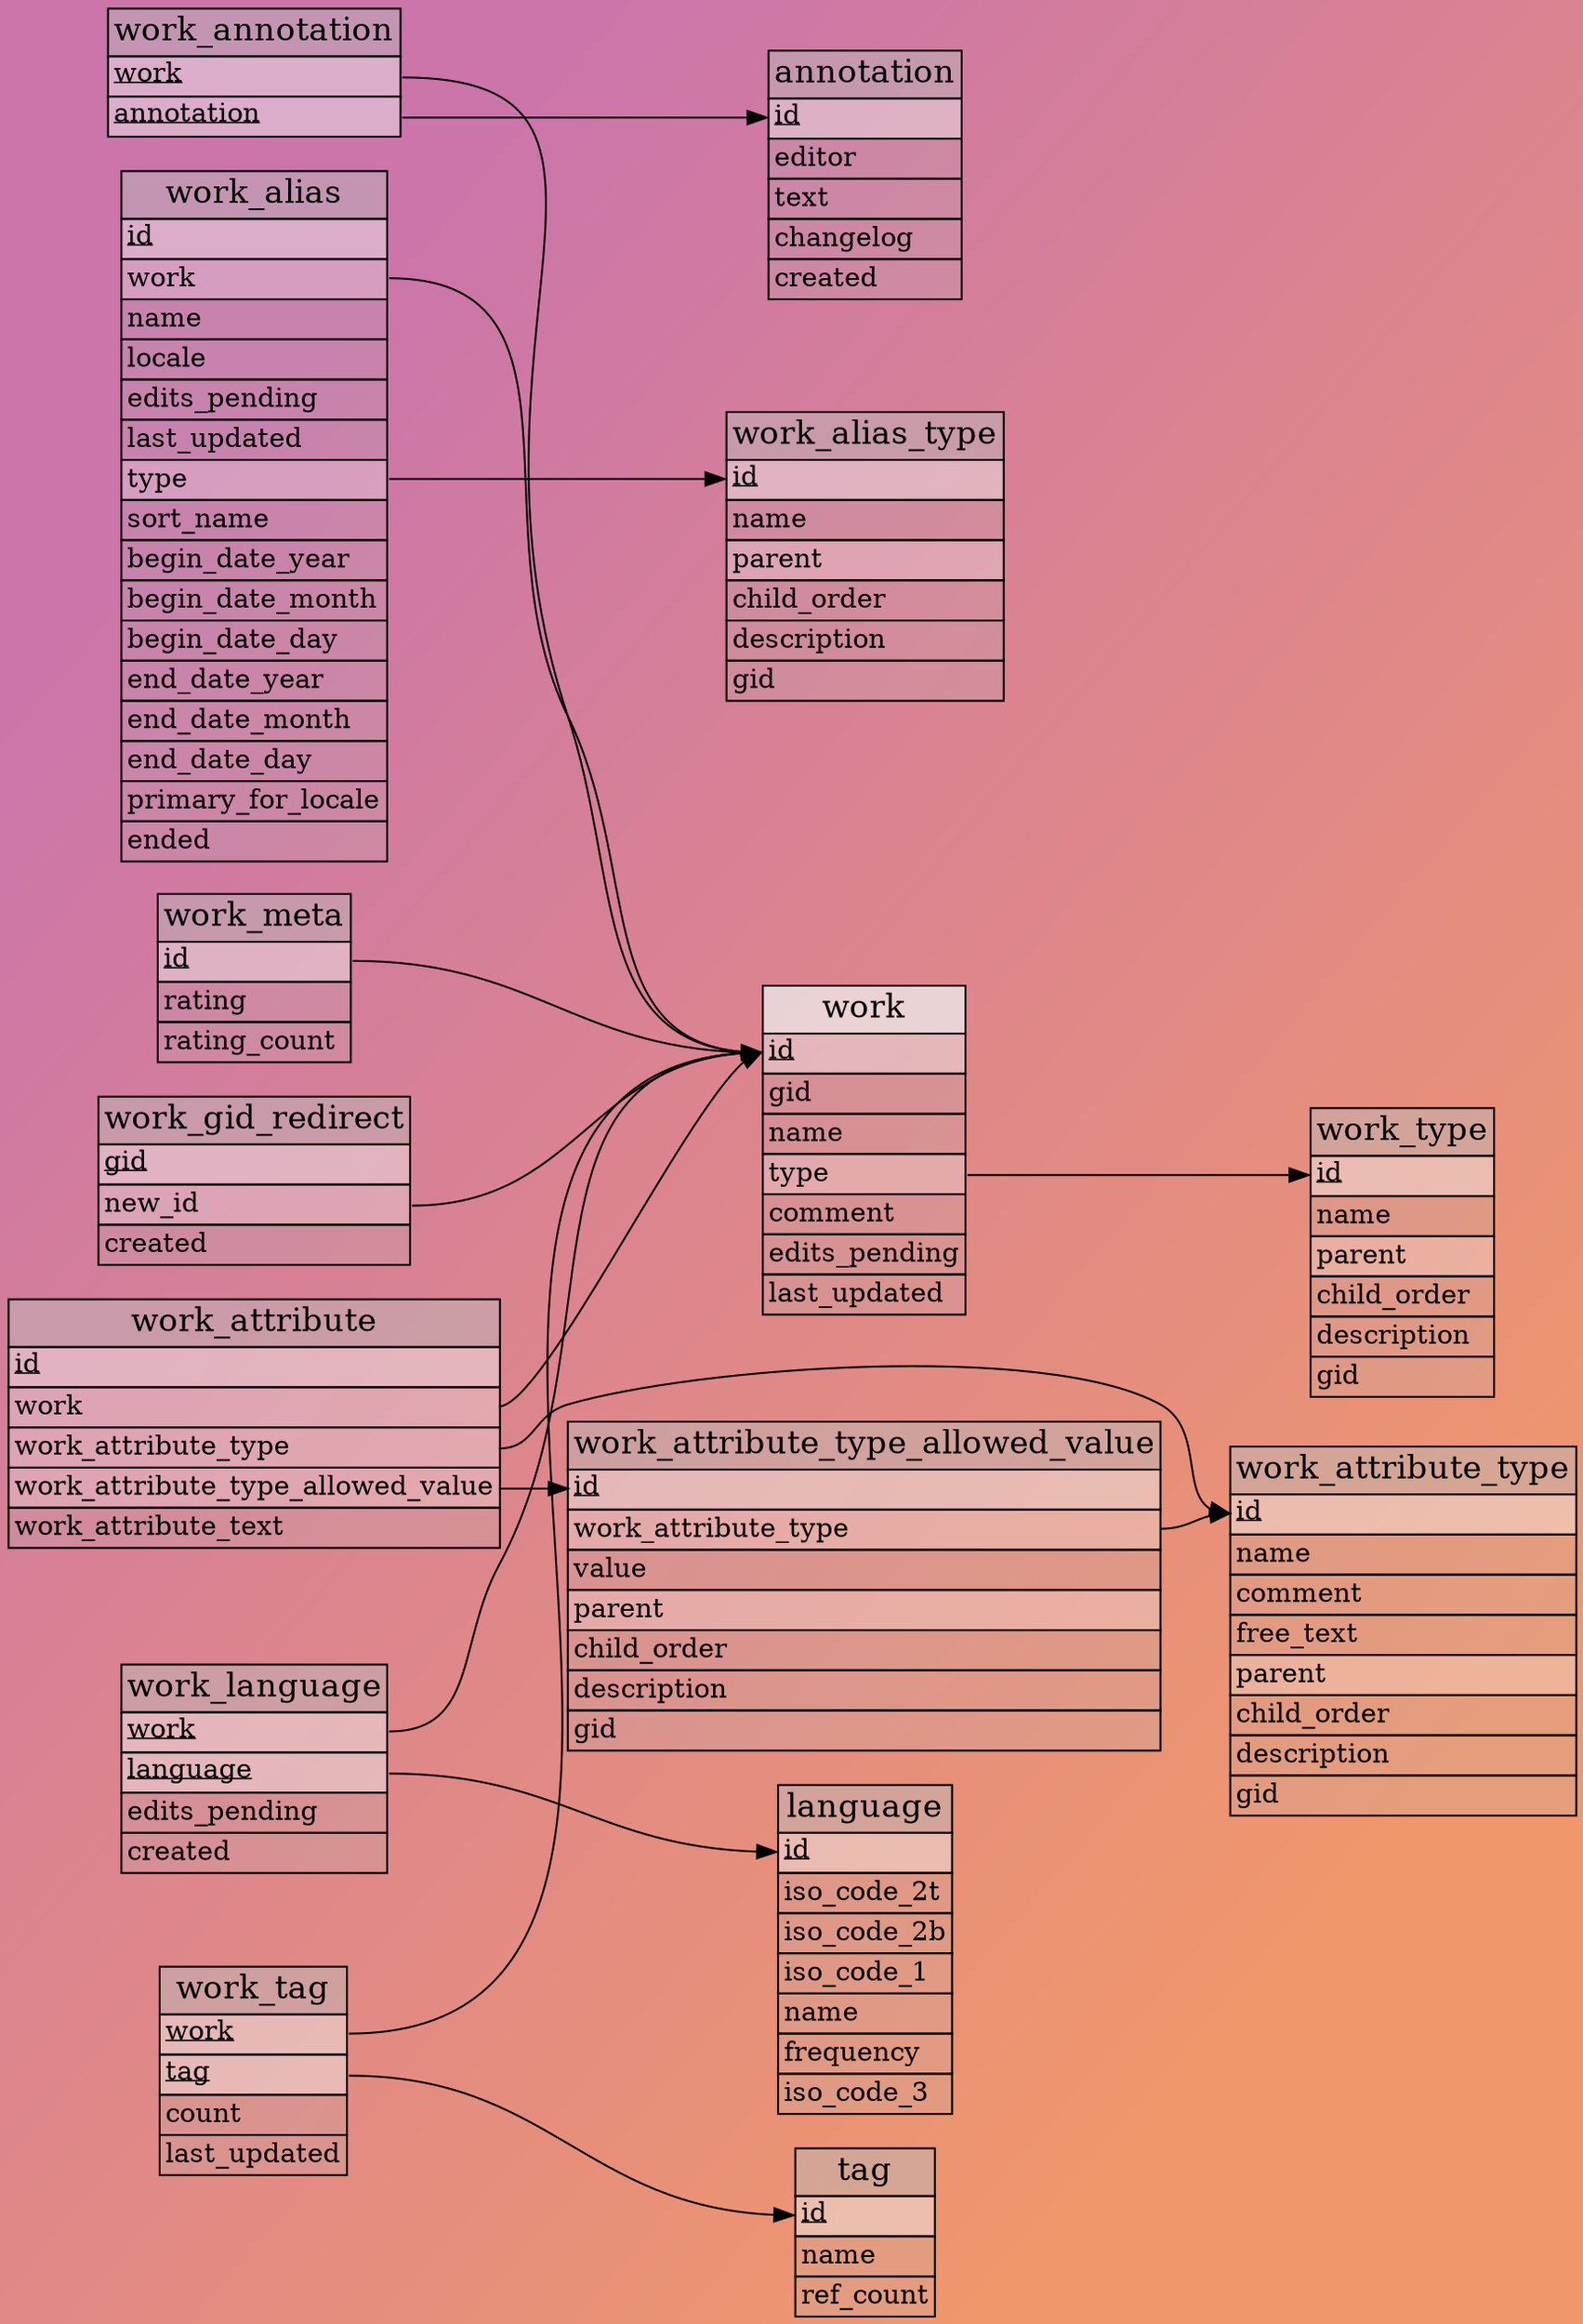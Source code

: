 // Automatically generated, do not edit.
// - Database schema sequence: 27
digraph work_entity_details {
    tooltip = "Tables for the “work” core entity properties"
    graph [
        bgcolor = "#cb75ab:#f0976c"
        concentrate = true
        gradientangle = 330
        pack = true
        rankdir = "LR"
    ];
    node [
        shape = plain
    ];

    // Tables
    "annotation" [
        label = <
            <table border="0" cellspacing="0" cellborder="1">
                <tr><td bgcolor="#bbbbbb77"><font point-size="17">annotation</font></td></tr>
                <tr><td bgcolor="#eeeeee77" align="left" port="id"><font point-size="14"><u>id</u></font></td></tr>
                <tr><td bgcolor="#bbbbbb33" align="left" port="editor"><font point-size="14">editor</font></td></tr>
                <tr><td bgcolor="#bbbbbb33" align="left" port="text"><font point-size="14">text</font></td></tr>
                <tr><td bgcolor="#bbbbbb33" align="left" port="changelog"><font point-size="14">changelog</font></td></tr>
                <tr><td bgcolor="#bbbbbb33" align="left" port="created"><font point-size="14">created</font></td></tr>
            </table>
        >
    ];
    "language" [
        label = <
            <table border="0" cellspacing="0" cellborder="1">
                <tr><td bgcolor="#bbbbbb77"><font point-size="17">language</font></td></tr>
                <tr><td bgcolor="#eeeeee77" align="left" port="id"><font point-size="14"><u>id</u></font></td></tr>
                <tr><td bgcolor="#bbbbbb33" align="left" port="iso_code_2t"><font point-size="14">iso_code_2t</font></td></tr>
                <tr><td bgcolor="#bbbbbb33" align="left" port="iso_code_2b"><font point-size="14">iso_code_2b</font></td></tr>
                <tr><td bgcolor="#bbbbbb33" align="left" port="iso_code_1"><font point-size="14">iso_code_1</font></td></tr>
                <tr><td bgcolor="#bbbbbb33" align="left" port="name"><font point-size="14">name</font></td></tr>
                <tr><td bgcolor="#bbbbbb33" align="left" port="frequency"><font point-size="14">frequency</font></td></tr>
                <tr><td bgcolor="#bbbbbb33" align="left" port="iso_code_3"><font point-size="14">iso_code_3</font></td></tr>
            </table>
        >
    ];
    "tag" [
        label = <
            <table border="0" cellspacing="0" cellborder="1">
                <tr><td bgcolor="#bbbbbb77"><font point-size="17">tag</font></td></tr>
                <tr><td bgcolor="#eeeeee77" align="left" port="id"><font point-size="14"><u>id</u></font></td></tr>
                <tr><td bgcolor="#bbbbbb33" align="left" port="name"><font point-size="14">name</font></td></tr>
                <tr><td bgcolor="#bbbbbb33" align="left" port="ref_count"><font point-size="14">ref_count</font></td></tr>
            </table>
        >
    ];
    "work" [
        label = <
            <table border="0" cellspacing="0" cellborder="1">
                <tr><td bgcolor="#eeeeeebb"><font point-size="17">work</font></td></tr>
                <tr><td bgcolor="#eeeeee77" align="left" port="id"><font point-size="14"><u>id</u></font></td></tr>
                <tr><td bgcolor="#bbbbbb33" align="left" port="gid"><font point-size="14">gid</font></td></tr>
                <tr><td bgcolor="#bbbbbb33" align="left" port="name"><font point-size="14">name</font></td></tr>
                <tr><td bgcolor="#eeeeee55" align="left" port="type"><font point-size="14">type</font></td></tr>
                <tr><td bgcolor="#bbbbbb33" align="left" port="comment"><font point-size="14">comment</font></td></tr>
                <tr><td bgcolor="#bbbbbb33" align="left" port="edits_pending"><font point-size="14">edits_pending</font></td></tr>
                <tr><td bgcolor="#bbbbbb33" align="left" port="last_updated"><font point-size="14">last_updated</font></td></tr>
            </table>
        >
    ];
    "work_alias" [
        label = <
            <table border="0" cellspacing="0" cellborder="1">
                <tr><td bgcolor="#bbbbbb77"><font point-size="17">work_alias</font></td></tr>
                <tr><td bgcolor="#eeeeee77" align="left" port="id"><font point-size="14"><u>id</u></font></td></tr>
                <tr><td bgcolor="#eeeeee55" align="left" port="work"><font point-size="14">work</font></td></tr>
                <tr><td bgcolor="#bbbbbb33" align="left" port="name"><font point-size="14">name</font></td></tr>
                <tr><td bgcolor="#bbbbbb33" align="left" port="locale"><font point-size="14">locale</font></td></tr>
                <tr><td bgcolor="#bbbbbb33" align="left" port="edits_pending"><font point-size="14">edits_pending</font></td></tr>
                <tr><td bgcolor="#bbbbbb33" align="left" port="last_updated"><font point-size="14">last_updated</font></td></tr>
                <tr><td bgcolor="#eeeeee55" align="left" port="type"><font point-size="14">type</font></td></tr>
                <tr><td bgcolor="#bbbbbb33" align="left" port="sort_name"><font point-size="14">sort_name</font></td></tr>
                <tr><td bgcolor="#bbbbbb33" align="left" port="begin_date_year"><font point-size="14">begin_date_year</font></td></tr>
                <tr><td bgcolor="#bbbbbb33" align="left" port="begin_date_month"><font point-size="14">begin_date_month</font></td></tr>
                <tr><td bgcolor="#bbbbbb33" align="left" port="begin_date_day"><font point-size="14">begin_date_day</font></td></tr>
                <tr><td bgcolor="#bbbbbb33" align="left" port="end_date_year"><font point-size="14">end_date_year</font></td></tr>
                <tr><td bgcolor="#bbbbbb33" align="left" port="end_date_month"><font point-size="14">end_date_month</font></td></tr>
                <tr><td bgcolor="#bbbbbb33" align="left" port="end_date_day"><font point-size="14">end_date_day</font></td></tr>
                <tr><td bgcolor="#bbbbbb33" align="left" port="primary_for_locale"><font point-size="14">primary_for_locale</font></td></tr>
                <tr><td bgcolor="#bbbbbb33" align="left" port="ended"><font point-size="14">ended</font></td></tr>
            </table>
        >
    ];
    "work_alias_type" [
        label = <
            <table border="0" cellspacing="0" cellborder="1">
                <tr><td bgcolor="#bbbbbb77"><font point-size="17">work_alias_type</font></td></tr>
                <tr><td bgcolor="#eeeeee77" align="left" port="id"><font point-size="14"><u>id</u></font></td></tr>
                <tr><td bgcolor="#bbbbbb33" align="left" port="name"><font point-size="14">name</font></td></tr>
                <tr><td bgcolor="#eeeeee55" align="left" port="parent"><font point-size="14">parent</font></td></tr>
                <tr><td bgcolor="#bbbbbb33" align="left" port="child_order"><font point-size="14">child_order</font></td></tr>
                <tr><td bgcolor="#bbbbbb33" align="left" port="description"><font point-size="14">description</font></td></tr>
                <tr><td bgcolor="#bbbbbb33" align="left" port="gid"><font point-size="14">gid</font></td></tr>
            </table>
        >
    ];
    "work_annotation" [
        label = <
            <table border="0" cellspacing="0" cellborder="1">
                <tr><td bgcolor="#bbbbbb77"><font point-size="17">work_annotation</font></td></tr>
                <tr><td bgcolor="#eeeeee77" align="left" port="work"><font point-size="14"><u>work</u></font></td></tr>
                <tr><td bgcolor="#eeeeee77" align="left" port="annotation"><font point-size="14"><u>annotation</u></font></td></tr>
            </table>
        >
    ];
    "work_attribute" [
        label = <
            <table border="0" cellspacing="0" cellborder="1">
                <tr><td bgcolor="#bbbbbb77"><font point-size="17">work_attribute</font></td></tr>
                <tr><td bgcolor="#eeeeee77" align="left" port="id"><font point-size="14"><u>id</u></font></td></tr>
                <tr><td bgcolor="#eeeeee55" align="left" port="work"><font point-size="14">work</font></td></tr>
                <tr><td bgcolor="#eeeeee55" align="left" port="work_attribute_type"><font point-size="14">work_attribute_type</font></td></tr>
                <tr><td bgcolor="#eeeeee55" align="left" port="work_attribute_type_allowed_value"><font point-size="14">work_attribute_type_allowed_value</font></td></tr>
                <tr><td bgcolor="#bbbbbb33" align="left" port="work_attribute_text"><font point-size="14">work_attribute_text</font></td></tr>
            </table>
        >
    ];
    "work_attribute_type" [
        label = <
            <table border="0" cellspacing="0" cellborder="1">
                <tr><td bgcolor="#bbbbbb77"><font point-size="17">work_attribute_type</font></td></tr>
                <tr><td bgcolor="#eeeeee77" align="left" port="id"><font point-size="14"><u>id</u></font></td></tr>
                <tr><td bgcolor="#bbbbbb33" align="left" port="name"><font point-size="14">name</font></td></tr>
                <tr><td bgcolor="#bbbbbb33" align="left" port="comment"><font point-size="14">comment</font></td></tr>
                <tr><td bgcolor="#bbbbbb33" align="left" port="free_text"><font point-size="14">free_text</font></td></tr>
                <tr><td bgcolor="#eeeeee55" align="left" port="parent"><font point-size="14">parent</font></td></tr>
                <tr><td bgcolor="#bbbbbb33" align="left" port="child_order"><font point-size="14">child_order</font></td></tr>
                <tr><td bgcolor="#bbbbbb33" align="left" port="description"><font point-size="14">description</font></td></tr>
                <tr><td bgcolor="#bbbbbb33" align="left" port="gid"><font point-size="14">gid</font></td></tr>
            </table>
        >
    ];
    "work_attribute_type_allowed_value" [
        label = <
            <table border="0" cellspacing="0" cellborder="1">
                <tr><td bgcolor="#bbbbbb77"><font point-size="17">work_attribute_type_allowed_value</font></td></tr>
                <tr><td bgcolor="#eeeeee77" align="left" port="id"><font point-size="14"><u>id</u></font></td></tr>
                <tr><td bgcolor="#eeeeee55" align="left" port="work_attribute_type"><font point-size="14">work_attribute_type</font></td></tr>
                <tr><td bgcolor="#bbbbbb33" align="left" port="value"><font point-size="14">value</font></td></tr>
                <tr><td bgcolor="#eeeeee55" align="left" port="parent"><font point-size="14">parent</font></td></tr>
                <tr><td bgcolor="#bbbbbb33" align="left" port="child_order"><font point-size="14">child_order</font></td></tr>
                <tr><td bgcolor="#bbbbbb33" align="left" port="description"><font point-size="14">description</font></td></tr>
                <tr><td bgcolor="#bbbbbb33" align="left" port="gid"><font point-size="14">gid</font></td></tr>
            </table>
        >
    ];
    "work_gid_redirect" [
        label = <
            <table border="0" cellspacing="0" cellborder="1">
                <tr><td bgcolor="#bbbbbb77"><font point-size="17">work_gid_redirect</font></td></tr>
                <tr><td bgcolor="#eeeeee77" align="left" port="gid"><font point-size="14"><u>gid</u></font></td></tr>
                <tr><td bgcolor="#eeeeee55" align="left" port="new_id"><font point-size="14">new_id</font></td></tr>
                <tr><td bgcolor="#bbbbbb33" align="left" port="created"><font point-size="14">created</font></td></tr>
            </table>
        >
    ];
    "work_language" [
        label = <
            <table border="0" cellspacing="0" cellborder="1">
                <tr><td bgcolor="#bbbbbb77"><font point-size="17">work_language</font></td></tr>
                <tr><td bgcolor="#eeeeee77" align="left" port="work"><font point-size="14"><u>work</u></font></td></tr>
                <tr><td bgcolor="#eeeeee77" align="left" port="language"><font point-size="14"><u>language</u></font></td></tr>
                <tr><td bgcolor="#bbbbbb33" align="left" port="edits_pending"><font point-size="14">edits_pending</font></td></tr>
                <tr><td bgcolor="#bbbbbb33" align="left" port="created"><font point-size="14">created</font></td></tr>
            </table>
        >
    ];
    "work_meta" [
        label = <
            <table border="0" cellspacing="0" cellborder="1">
                <tr><td bgcolor="#bbbbbb77"><font point-size="17">work_meta</font></td></tr>
                <tr><td bgcolor="#eeeeee77" align="left" port="id"><font point-size="14"><u>id</u></font></td></tr>
                <tr><td bgcolor="#bbbbbb33" align="left" port="rating"><font point-size="14">rating</font></td></tr>
                <tr><td bgcolor="#bbbbbb33" align="left" port="rating_count"><font point-size="14">rating_count</font></td></tr>
            </table>
        >
    ];
    "work_tag" [
        label = <
            <table border="0" cellspacing="0" cellborder="1">
                <tr><td bgcolor="#bbbbbb77"><font point-size="17">work_tag</font></td></tr>
                <tr><td bgcolor="#eeeeee77" align="left" port="work"><font point-size="14"><u>work</u></font></td></tr>
                <tr><td bgcolor="#eeeeee77" align="left" port="tag"><font point-size="14"><u>tag</u></font></td></tr>
                <tr><td bgcolor="#bbbbbb33" align="left" port="count"><font point-size="14">count</font></td></tr>
                <tr><td bgcolor="#bbbbbb33" align="left" port="last_updated"><font point-size="14">last_updated</font></td></tr>
            </table>
        >
    ];
    "work_type" [
        label = <
            <table border="0" cellspacing="0" cellborder="1">
                <tr><td bgcolor="#bbbbbb77"><font point-size="17">work_type</font></td></tr>
                <tr><td bgcolor="#eeeeee77" align="left" port="id"><font point-size="14"><u>id</u></font></td></tr>
                <tr><td bgcolor="#bbbbbb33" align="left" port="name"><font point-size="14">name</font></td></tr>
                <tr><td bgcolor="#eeeeee55" align="left" port="parent"><font point-size="14">parent</font></td></tr>
                <tr><td bgcolor="#bbbbbb33" align="left" port="child_order"><font point-size="14">child_order</font></td></tr>
                <tr><td bgcolor="#bbbbbb33" align="left" port="description"><font point-size="14">description</font></td></tr>
                <tr><td bgcolor="#bbbbbb33" align="left" port="gid"><font point-size="14">gid</font></td></tr>
            </table>
        >
    ];

    // References
    "work":"type" -> "work_type":"id"
    "work_alias":"work" -> "work":"id"
    "work_alias":"type" -> "work_alias_type":"id"
    "work_annotation":"work" -> "work":"id"
    "work_annotation":"annotation" -> "annotation":"id"
    "work_attribute":"work" -> "work":"id"
    "work_attribute":"work_attribute_type" -> "work_attribute_type":"id"
    "work_attribute":"work_attribute_type_allowed_value" -> "work_attribute_type_allowed_value":"id"
    "work_attribute_type_allowed_value":"work_attribute_type" -> "work_attribute_type":"id"
    "work_gid_redirect":"new_id" -> "work":"id"
    "work_language":"work" -> "work":"id"
    "work_language":"language" -> "language":"id"
    "work_meta":"id" -> "work":"id"
    "work_tag":"work" -> "work":"id"
    "work_tag":"tag" -> "tag":"id"
}
